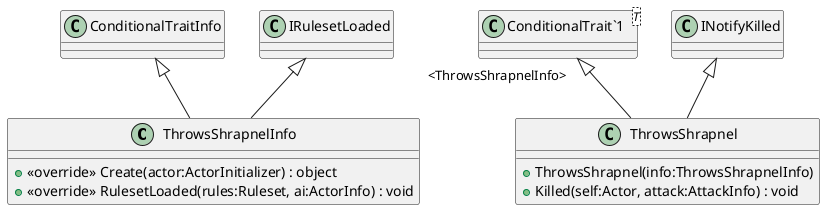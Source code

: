 @startuml
class ThrowsShrapnelInfo {
    + <<override>> Create(actor:ActorInitializer) : object
    + <<override>> RulesetLoaded(rules:Ruleset, ai:ActorInfo) : void
}
class ThrowsShrapnel {
    + ThrowsShrapnel(info:ThrowsShrapnelInfo)
    + Killed(self:Actor, attack:AttackInfo) : void
}
class "ConditionalTrait`1"<T> {
}
ConditionalTraitInfo <|-- ThrowsShrapnelInfo
IRulesetLoaded <|-- ThrowsShrapnelInfo
"ConditionalTrait`1" "<ThrowsShrapnelInfo>" <|-- ThrowsShrapnel
INotifyKilled <|-- ThrowsShrapnel
@enduml
